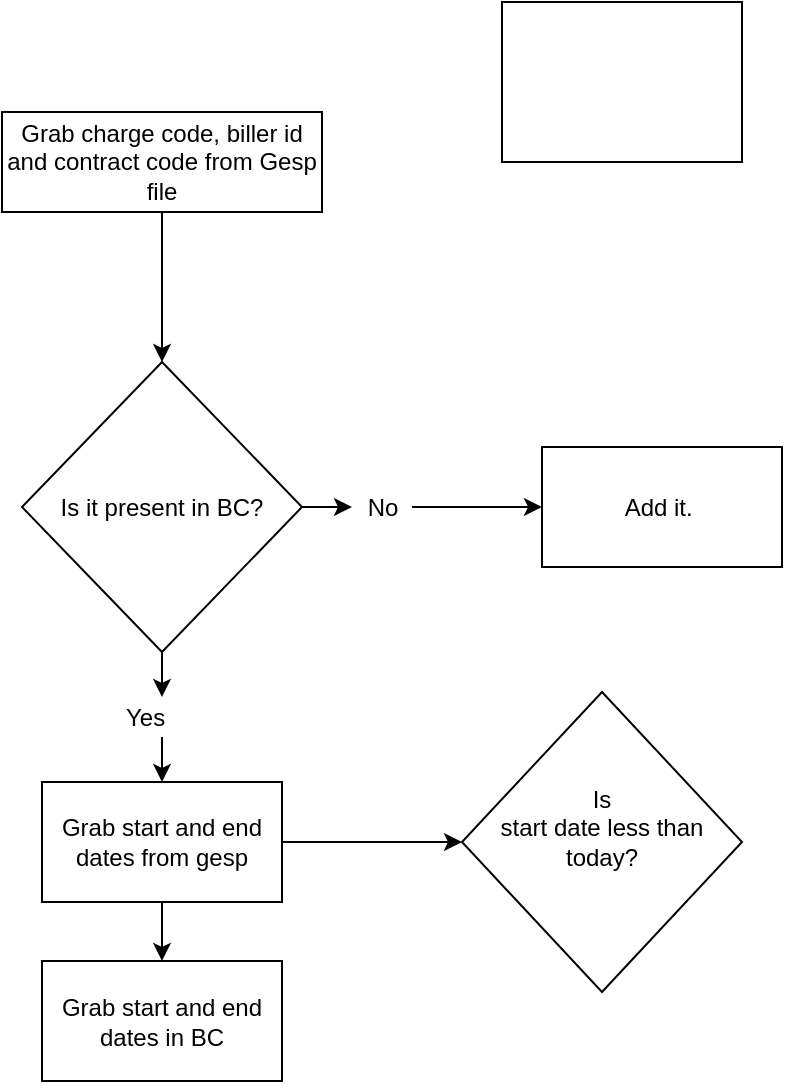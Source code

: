 <mxfile version="10.6.7" type="github"><diagram id="n94YIod9TJprq5L07NX6" name="Page-1"><mxGraphModel dx="603" dy="798" grid="1" gridSize="10" guides="1" tooltips="1" connect="1" arrows="1" fold="1" page="1" pageScale="1" pageWidth="850" pageHeight="1100" math="0" shadow="0"><root><mxCell id="0"/><mxCell id="1" parent="0"/><mxCell id="WzI41kFZRrO4tMt-Hw4N-36" value="" style="edgeStyle=orthogonalEdgeStyle;rounded=0;orthogonalLoop=1;jettySize=auto;html=1;" edge="1" parent="1" source="WzI41kFZRrO4tMt-Hw4N-1" target="WzI41kFZRrO4tMt-Hw4N-16"><mxGeometry relative="1" as="geometry"/></mxCell><mxCell id="WzI41kFZRrO4tMt-Hw4N-1" value="Grab charge code, biller id and contract code from Gesp file" style="whiteSpace=wrap;html=1;" vertex="1" parent="1"><mxGeometry x="240" y="125" width="160" height="50" as="geometry"/></mxCell><mxCell id="WzI41kFZRrO4tMt-Hw4N-19" value="" style="edgeStyle=orthogonalEdgeStyle;rounded=0;orthogonalLoop=1;jettySize=auto;html=1;" edge="1" parent="1" source="WzI41kFZRrO4tMt-Hw4N-22" target="WzI41kFZRrO4tMt-Hw4N-7"><mxGeometry relative="1" as="geometry"/></mxCell><mxCell id="WzI41kFZRrO4tMt-Hw4N-7" value="Add it.&amp;nbsp;" style="whiteSpace=wrap;html=1;" vertex="1" parent="1"><mxGeometry x="510" y="292.5" width="120" height="60" as="geometry"/></mxCell><mxCell id="WzI41kFZRrO4tMt-Hw4N-25" value="" style="edgeStyle=orthogonalEdgeStyle;rounded=0;orthogonalLoop=1;jettySize=auto;html=1;" edge="1" parent="1" source="WzI41kFZRrO4tMt-Hw4N-4" target="WzI41kFZRrO4tMt-Hw4N-24"><mxGeometry relative="1" as="geometry"/></mxCell><mxCell id="WzI41kFZRrO4tMt-Hw4N-44" value="" style="edgeStyle=orthogonalEdgeStyle;rounded=0;orthogonalLoop=1;jettySize=auto;html=1;entryX=0;entryY=0.5;entryDx=0;entryDy=0;" edge="1" parent="1" source="WzI41kFZRrO4tMt-Hw4N-4" target="WzI41kFZRrO4tMt-Hw4N-37"><mxGeometry relative="1" as="geometry"><mxPoint x="460" y="490" as="targetPoint"/></mxGeometry></mxCell><mxCell id="WzI41kFZRrO4tMt-Hw4N-4" value="Grab start and end dates from gesp" style="whiteSpace=wrap;html=1;" vertex="1" parent="1"><mxGeometry x="260" y="460" width="120" height="60" as="geometry"/></mxCell><mxCell id="WzI41kFZRrO4tMt-Hw4N-24" value="Grab start and end dates in BC&lt;br&gt;" style="whiteSpace=wrap;html=1;" vertex="1" parent="1"><mxGeometry x="260" y="549.5" width="120" height="60" as="geometry"/></mxCell><mxCell id="WzI41kFZRrO4tMt-Hw4N-22" value="No" style="text;html=1;resizable=0;autosize=1;align=center;verticalAlign=middle;points=[];fillColor=none;strokeColor=none;rounded=0;" vertex="1" parent="1"><mxGeometry x="415" y="312.5" width="30" height="20" as="geometry"/></mxCell><mxCell id="WzI41kFZRrO4tMt-Hw4N-23" value="" style="edgeStyle=orthogonalEdgeStyle;rounded=0;orthogonalLoop=1;jettySize=auto;html=1;" edge="1" parent="1" source="WzI41kFZRrO4tMt-Hw4N-16" target="WzI41kFZRrO4tMt-Hw4N-22"><mxGeometry relative="1" as="geometry"><mxPoint x="390" y="175" as="sourcePoint"/><mxPoint x="460" y="175" as="targetPoint"/></mxGeometry></mxCell><mxCell id="WzI41kFZRrO4tMt-Hw4N-31" value="" style="edgeStyle=orthogonalEdgeStyle;rounded=0;orthogonalLoop=1;jettySize=auto;html=1;" edge="1" parent="1" source="WzI41kFZRrO4tMt-Hw4N-34" target="WzI41kFZRrO4tMt-Hw4N-4"><mxGeometry relative="1" as="geometry"><mxPoint x="320" y="430" as="targetPoint"/></mxGeometry></mxCell><object label="Is it present in BC?" id="WzI41kFZRrO4tMt-Hw4N-16"><mxCell style="rhombus;whiteSpace=wrap;html=1;" vertex="1" parent="1"><mxGeometry x="250" y="250" width="140" height="145" as="geometry"/></mxCell></object><mxCell id="WzI41kFZRrO4tMt-Hw4N-32" value="" style="whiteSpace=wrap;html=1;" vertex="1" parent="1"><mxGeometry x="490" y="70" width="120" height="80" as="geometry"/></mxCell><mxCell id="WzI41kFZRrO4tMt-Hw4N-34" value="Yes" style="text;html=1;resizable=0;points=[];autosize=1;align=left;verticalAlign=top;spacingTop=-4;" vertex="1" parent="1"><mxGeometry x="300" y="417.5" width="40" height="20" as="geometry"/></mxCell><mxCell id="WzI41kFZRrO4tMt-Hw4N-35" value="" style="edgeStyle=orthogonalEdgeStyle;rounded=0;orthogonalLoop=1;jettySize=auto;html=1;" edge="1" parent="1" source="WzI41kFZRrO4tMt-Hw4N-16" target="WzI41kFZRrO4tMt-Hw4N-34"><mxGeometry relative="1" as="geometry"><mxPoint x="320" y="395" as="sourcePoint"/><mxPoint x="320" y="460" as="targetPoint"/></mxGeometry></mxCell><mxCell id="WzI41kFZRrO4tMt-Hw4N-37" value="Is &lt;br&gt;start date less than today?&lt;br&gt;&lt;br&gt;" style="rhombus;whiteSpace=wrap;html=1;rotation=0;" vertex="1" parent="1"><mxGeometry x="470" y="415" width="140" height="150" as="geometry"/></mxCell></root></mxGraphModel></diagram></mxfile>